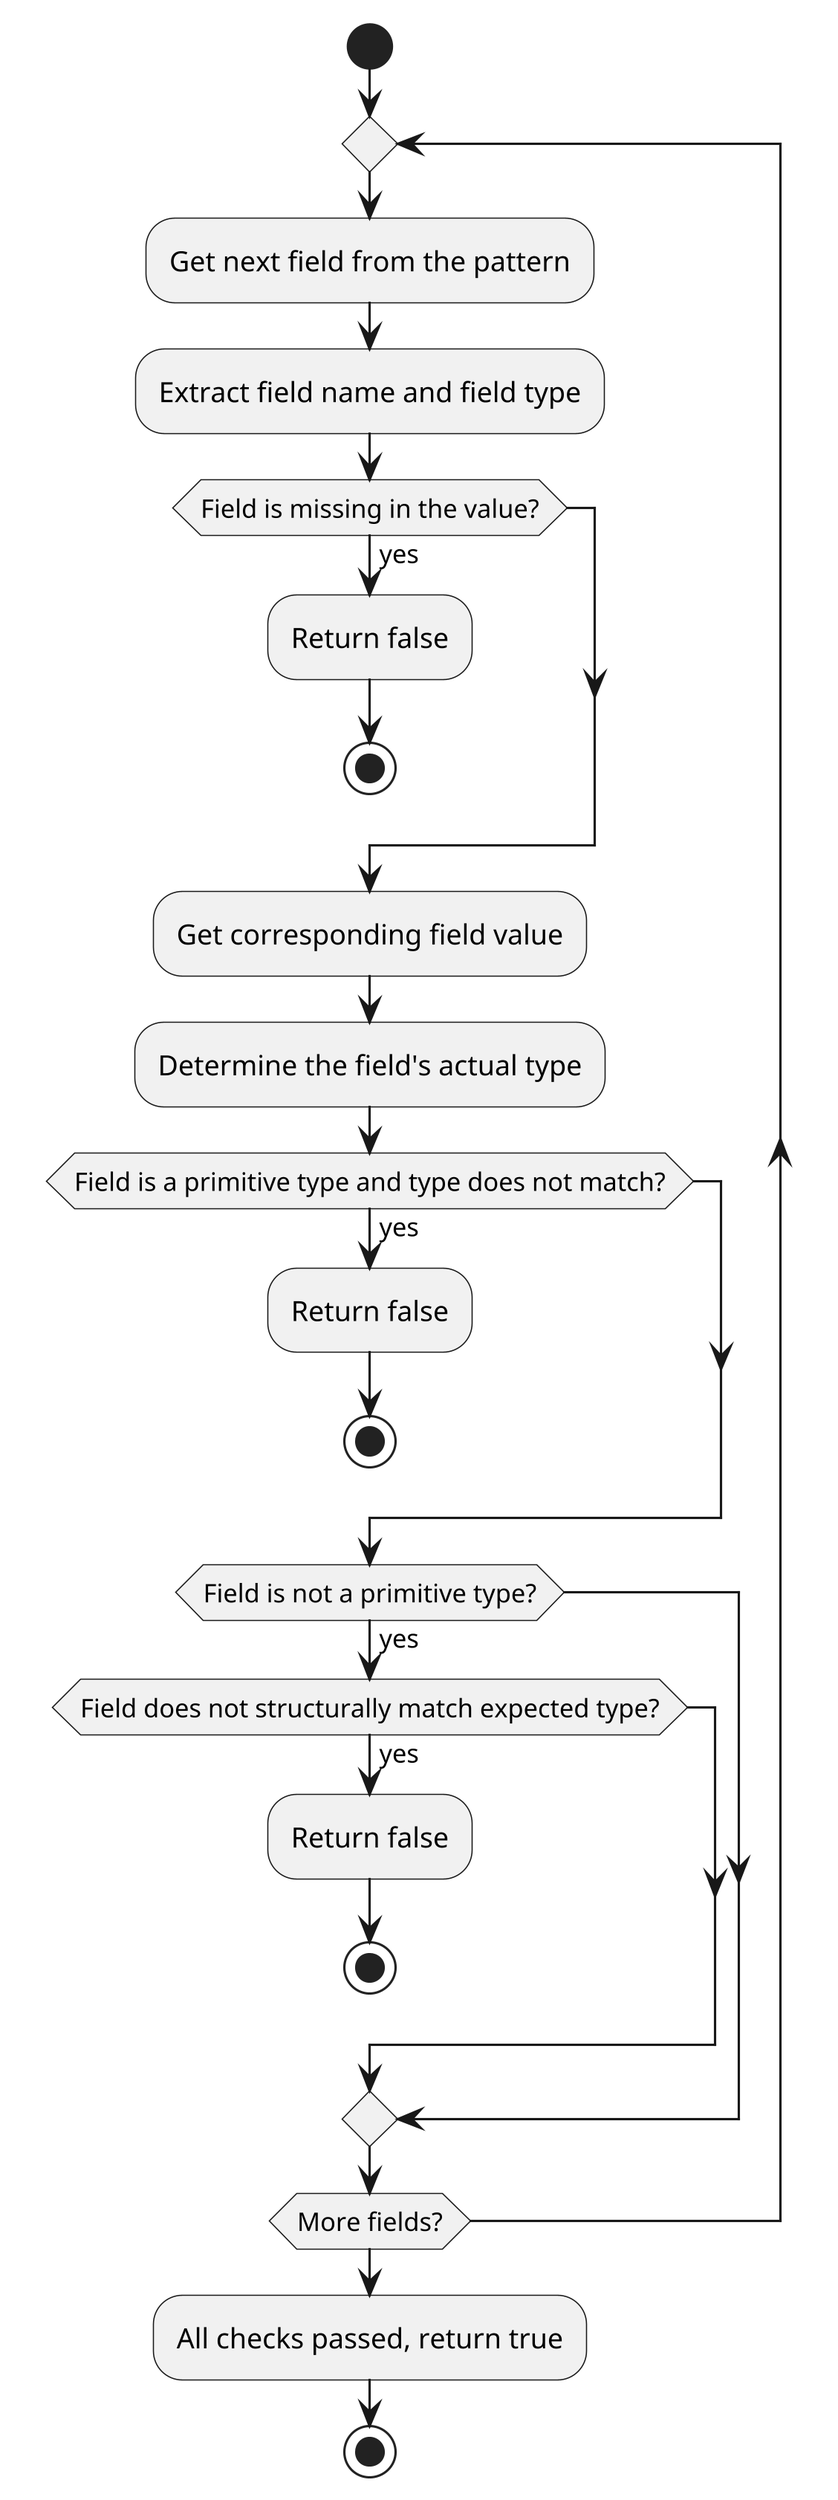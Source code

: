 @startuml
start
skinparam dpi 300

repeat
    :Get next field from the pattern;
    :Extract field name and field type;

    if (Field is missing in the value?) then (yes)
        :Return false;
        stop
    endif

    :Get corresponding field value;
    :Determine the field's actual type;

    if (Field is a primitive type and type does not match?) then (yes)
        :Return false;
        stop
    endif

    if (Field is not a primitive type?) then (yes)
        if (Field does not structurally match expected type?) then (yes)
            :Return false;
            stop
        endif
    endif

repeat while (More fields?)

:All checks passed, return true;
stop
@enduml
